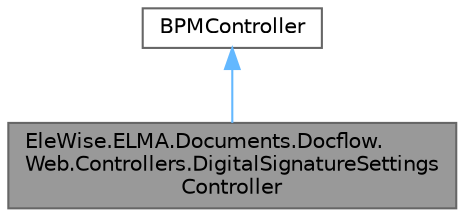 digraph "EleWise.ELMA.Documents.Docflow.Web.Controllers.DigitalSignatureSettingsController"
{
 // LATEX_PDF_SIZE
  bgcolor="transparent";
  edge [fontname=Helvetica,fontsize=10,labelfontname=Helvetica,labelfontsize=10];
  node [fontname=Helvetica,fontsize=10,shape=box,height=0.2,width=0.4];
  Node1 [id="Node000001",label="EleWise.ELMA.Documents.Docflow.\lWeb.Controllers.DigitalSignatureSettings\lController",height=0.2,width=0.4,color="gray40", fillcolor="grey60", style="filled", fontcolor="black",tooltip="Контроллер к настройкам модуля"];
  Node2 -> Node1 [id="edge1_Node000001_Node000002",dir="back",color="steelblue1",style="solid",tooltip=" "];
  Node2 [id="Node000002",label="BPMController",height=0.2,width=0.4,color="gray40", fillcolor="white", style="filled",tooltip=" "];
}
